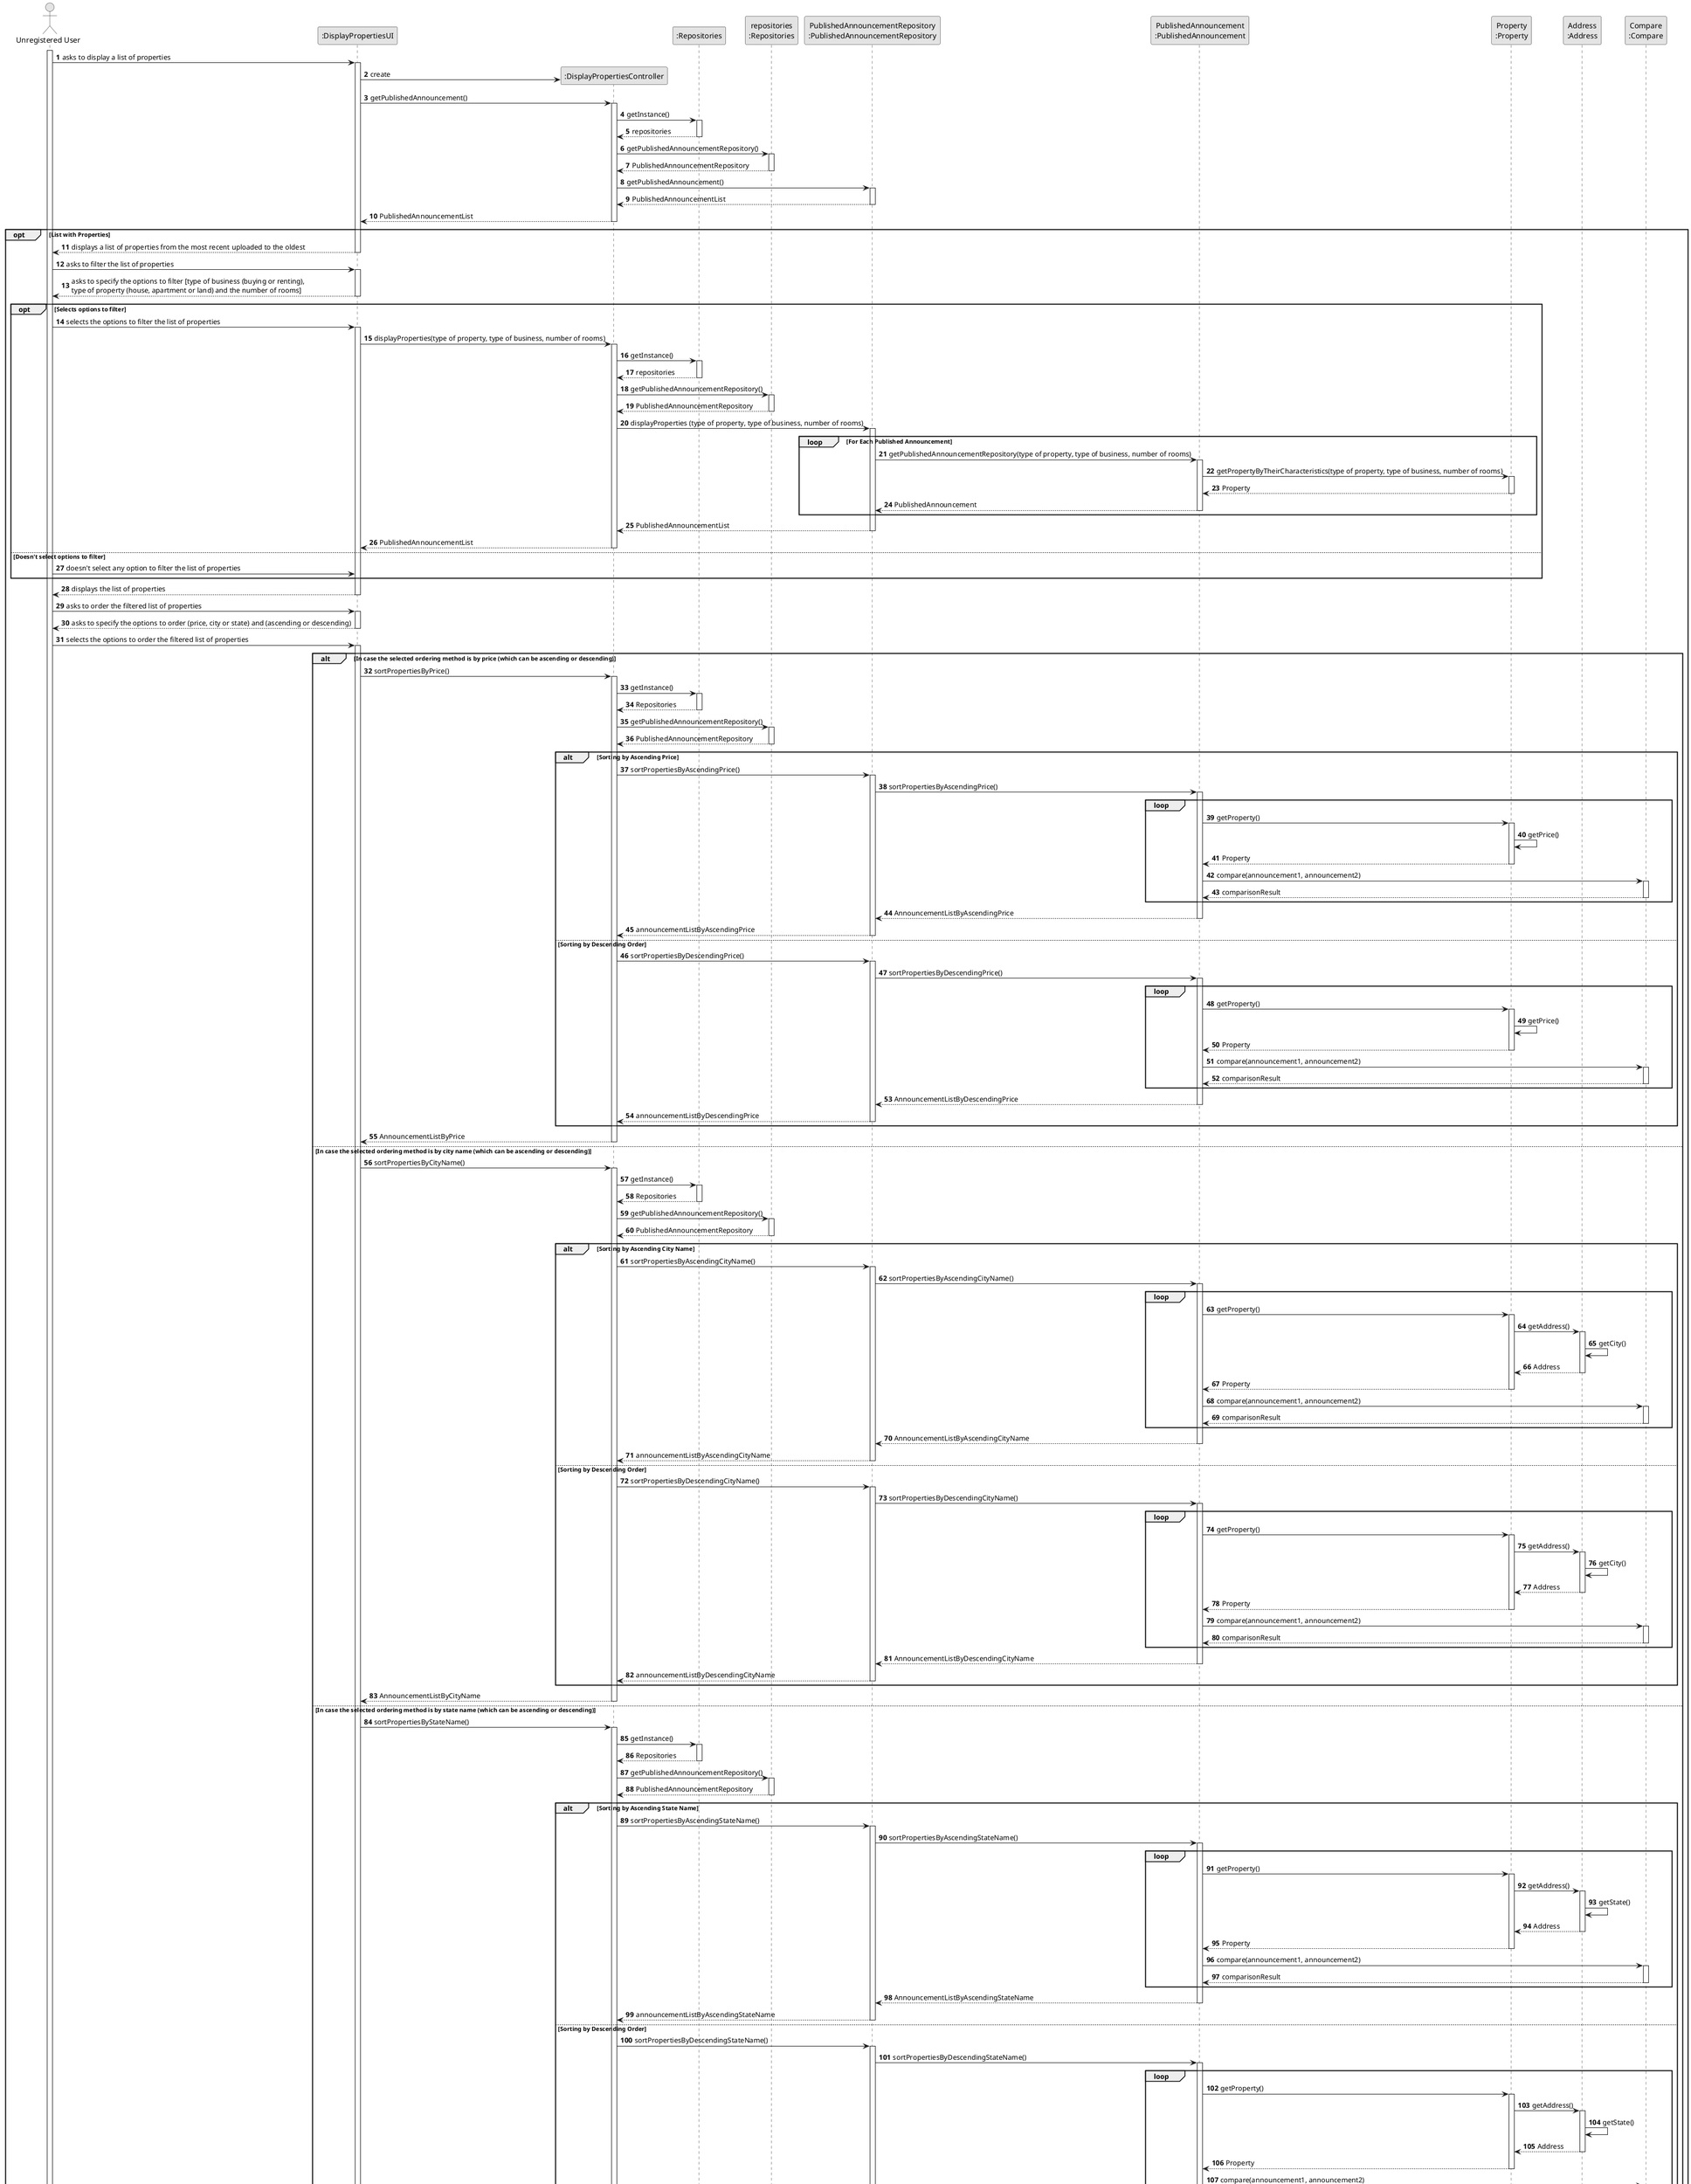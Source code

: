 @startuml
skinparam monochrome true
skinparam packageStyle rectangle
skinparam shadowing false

autonumber

'hide footbox
actor "Unregistered User" as User
participant ":DisplayPropertiesUI" as System
participant ":DisplayPropertiesController" as Controller
participant ":Repositories" as RepositorySingleton
participant "repositories\n:Repositories" as Repositories
participant "PublishedAnnouncementRepository\n:PublishedAnnouncementRepository" as PublishedAnnouncementRepository
participant "PublishedAnnouncement\n:PublishedAnnouncement" as PublishedAnnouncement
participant "Property\n:Property" as Property
participant "Address\n:Address" as Address
participant "Compare\n:Compare" as Compare

activate User

User -> System : asks to display a list of properties
activate System

System -> Controller** : create

System -> Controller : getPublishedAnnouncement()
activate Controller

Controller -> RepositorySingleton : getInstance()
activate RepositorySingleton

RepositorySingleton --> Controller: repositories
deactivate RepositorySingleton

Controller -> Repositories : getPublishedAnnouncementRepository()
activate Repositories

Repositories --> Controller: PublishedAnnouncementRepository
deactivate Repositories

Controller -> PublishedAnnouncementRepository : getPublishedAnnouncement()
activate PublishedAnnouncementRepository

PublishedAnnouncementRepository --> Controller : PublishedAnnouncementList
deactivate PublishedAnnouncementRepository

Controller --> System : PublishedAnnouncementList
deactivate Controller

opt List with Properties

    System --> User : displays a list of properties from the most recent uploaded to the oldest
    deactivate System

    User -> System : asks to filter the list of properties
    activate System

    System --> User : asks to specify the options to filter [type of business (buying or renting), \ntype of property (house, apartment or land) and the number of rooms]
    deactivate System

        opt Selects options to filter

            User -> System : selects the options to filter the list of properties
            activate System

            System -> Controller : displayProperties(type of property, type of business, number of rooms)
            activate Controller

            Controller -> RepositorySingleton : getInstance()
            activate RepositorySingleton

            RepositorySingleton --> Controller : repositories
            deactivate RepositorySingleton

            Controller -> Repositories : getPublishedAnnouncementRepository()
            activate Repositories

            Repositories --> Controller : PublishedAnnouncementRepository
            deactivate Repositories

            Controller -> PublishedAnnouncementRepository : displayProperties (type of property, type of business, number of rooms)
            activate PublishedAnnouncementRepository

                loop For Each Published Announcement

                PublishedAnnouncementRepository -> PublishedAnnouncement : getPublishedAnnouncementRepository(type of property, type of business, number of rooms)
                activate PublishedAnnouncement

                PublishedAnnouncement -> Property : getPropertyByTheirCharacteristics(type of property, type of business, number of rooms)
                activate Property

                Property --> PublishedAnnouncement : Property
                deactivate Property

                PublishedAnnouncement --> PublishedAnnouncementRepository : PublishedAnnouncement
                deactivate PublishedAnnouncement

                end

            PublishedAnnouncementRepository --> Controller : PublishedAnnouncementList
            deactivate PublishedAnnouncementRepository

            Controller --> System : PublishedAnnouncementList
            deactivate Controller

        else Doesn't select options to filter

            User -> System : doesn't select any option to filter the list of properties

        end

    System --> User : displays the list of properties
    deactivate System

    User -> System : asks to order the filtered list of properties
    activate System

    System --> User : asks to specify the options to order (price, city or state) and (ascending or descending)
    deactivate System

    User -> System : selects the options to order the filtered list of properties
    activate System

    alt In case the selected ordering method is by price (which can be ascending or descending)

        System -> Controller : sortPropertiesByPrice()
        activate Controller

        Controller -> RepositorySingleton : getInstance()
        activate RepositorySingleton

        RepositorySingleton --> Controller : Repositories
        deactivate RepositorySingleton

        Controller -> Repositories : getPublishedAnnouncementRepository()
        activate Repositories

        Repositories --> Controller : PublishedAnnouncementRepository
        deactivate Repositories

            alt Sorting by Ascending Price

                Controller -> PublishedAnnouncementRepository : sortPropertiesByAscendingPrice()
                activate PublishedAnnouncementRepository

                PublishedAnnouncementRepository -> PublishedAnnouncement : sortPropertiesByAscendingPrice()
                activate PublishedAnnouncement

                    loop

                    PublishedAnnouncement -> Property : getProperty()
                    activate Property

                    Property -> Property : getPrice()

                    Property --> PublishedAnnouncement : Property
                    deactivate Property

                    PublishedAnnouncement -> Compare : compare(announcement1, announcement2)
                    activate Compare

                    Compare --> PublishedAnnouncement : comparisonResult
                    deactivate Compare

                    end

                PublishedAnnouncement --> PublishedAnnouncementRepository : AnnouncementListByAscendingPrice
                deactivate PublishedAnnouncement

                PublishedAnnouncementRepository --> Controller : announcementListByAscendingPrice
                deactivate PublishedAnnouncementRepository

            else Sorting by Descending Order

                Controller -> PublishedAnnouncementRepository : sortPropertiesByDescendingPrice()
                activate PublishedAnnouncementRepository

                PublishedAnnouncementRepository -> PublishedAnnouncement : sortPropertiesByDescendingPrice()
                activate PublishedAnnouncement

                    loop

                    PublishedAnnouncement -> Property : getProperty()
                    activate Property

                    Property -> Property : getPrice()

                    Property --> PublishedAnnouncement : Property
                    deactivate Property

                    PublishedAnnouncement -> Compare : compare(announcement1, announcement2)
                    activate Compare

                    Compare --> PublishedAnnouncement : comparisonResult
                    deactivate Compare

                    end

                PublishedAnnouncement --> PublishedAnnouncementRepository : AnnouncementListByDescendingPrice
                deactivate PublishedAnnouncement

                PublishedAnnouncementRepository --> Controller : announcementListByDescendingPrice
                deactivate PublishedAnnouncementRepository

            end

        Controller --> System : AnnouncementListByPrice
        deactivate Controller

    else In case the selected ordering method is by city name (which can be ascending or descending)

        System -> Controller : sortPropertiesByCityName()
        activate Controller

        Controller -> RepositorySingleton : getInstance()
        activate RepositorySingleton

        RepositorySingleton --> Controller : Repositories
        deactivate RepositorySingleton

        Controller -> Repositories : getPublishedAnnouncementRepository()
        activate Repositories

        Repositories --> Controller : PublishedAnnouncementRepository
        deactivate Repositories

            alt Sorting by Ascending City Name

                Controller -> PublishedAnnouncementRepository : sortPropertiesByAscendingCityName()
                activate PublishedAnnouncementRepository

                PublishedAnnouncementRepository -> PublishedAnnouncement : sortPropertiesByAscendingCityName()
                activate PublishedAnnouncement

                    loop

                    PublishedAnnouncement -> Property : getProperty()
                    activate Property

                    Property -> Address : getAddress()
                    activate Address

                    Address -> Address : getCity()
                    'Address -> Address : getDistrict()
                    'Address -> Address : getState()

                    Address --> Property : Address
                    deactivate Address

                    Property --> PublishedAnnouncement : Property
                    deactivate Property

                    PublishedAnnouncement -> Compare : compare(announcement1, announcement2)
                    activate Compare

                    Compare --> PublishedAnnouncement : comparisonResult
                    deactivate Compare

                    end

                PublishedAnnouncement --> PublishedAnnouncementRepository : AnnouncementListByAscendingCityName
                deactivate PublishedAnnouncement

                PublishedAnnouncementRepository --> Controller : announcementListByAscendingCityName
                deactivate PublishedAnnouncementRepository

            else Sorting by Descending Order

                Controller -> PublishedAnnouncementRepository : sortPropertiesByDescendingCityName()
                activate PublishedAnnouncementRepository

                PublishedAnnouncementRepository -> PublishedAnnouncement : sortPropertiesByDescendingCityName()
                activate PublishedAnnouncement

                    loop

                    PublishedAnnouncement -> Property : getProperty()
                    activate Property

                    Property -> Address : getAddress()
                    activate Address

                    Address -> Address : getCity()
                    'Address -> Address : getDistrict()
                    'Address -> Address : getState()

                    Address --> Property : Address
                    deactivate Address

                    Property --> PublishedAnnouncement : Property
                    deactivate Property

                    PublishedAnnouncement -> Compare : compare(announcement1, announcement2)
                    activate Compare

                    Compare --> PublishedAnnouncement : comparisonResult
                    deactivate Compare

                    end

                PublishedAnnouncement --> PublishedAnnouncementRepository : AnnouncementListByDescendingCityName
                deactivate PublishedAnnouncement

                PublishedAnnouncementRepository --> Controller : announcementListByDescendingCityName
                deactivate PublishedAnnouncementRepository

            end

        Controller --> System : AnnouncementListByCityName
        deactivate Controller

    else In case the selected ordering method is by state name (which can be ascending or descending)

        System -> Controller : sortPropertiesByStateName()
        activate Controller

        Controller -> RepositorySingleton : getInstance()
        activate RepositorySingleton

        RepositorySingleton --> Controller : Repositories
        deactivate RepositorySingleton

        Controller -> Repositories : getPublishedAnnouncementRepository()
        activate Repositories

        Repositories --> Controller : PublishedAnnouncementRepository
        deactivate Repositories

            alt Sorting by Ascending State Name

                Controller -> PublishedAnnouncementRepository : sortPropertiesByAscendingStateName()
                activate PublishedAnnouncementRepository

                PublishedAnnouncementRepository -> PublishedAnnouncement : sortPropertiesByAscendingStateName()
                activate PublishedAnnouncement

                    loop

                    PublishedAnnouncement -> Property : getProperty()
                    activate Property

                    Property -> Address : getAddress()
                    activate Address

                    Address -> Address : getState()

                    Address --> Property : Address
                    deactivate Address

                    Property --> PublishedAnnouncement : Property
                    deactivate Property

                    PublishedAnnouncement -> Compare : compare(announcement1, announcement2)
                    activate Compare

                    Compare --> PublishedAnnouncement : comparisonResult
                    deactivate Compare

                    end

                PublishedAnnouncement --> PublishedAnnouncementRepository : AnnouncementListByAscendingStateName
                deactivate PublishedAnnouncement

                PublishedAnnouncementRepository --> Controller : announcementListByAscendingStateName
                deactivate PublishedAnnouncementRepository

            else Sorting by Descending Order

                Controller -> PublishedAnnouncementRepository : sortPropertiesByDescendingStateName()
                activate PublishedAnnouncementRepository

                PublishedAnnouncementRepository -> PublishedAnnouncement : sortPropertiesByDescendingStateName()
                activate PublishedAnnouncement

                    loop

                    PublishedAnnouncement -> Property : getProperty()
                    activate Property

                    Property -> Address : getAddress()
                    activate Address

                    Address -> Address : getState()

                    Address --> Property : Address
                    deactivate Address

                    Property --> PublishedAnnouncement : Property
                    deactivate Property

                    PublishedAnnouncement -> Compare : compare(announcement1, announcement2)
                    activate Compare

                    Compare --> PublishedAnnouncement : comparisonResult
                    deactivate Compare

                    end

                PublishedAnnouncement --> PublishedAnnouncementRepository : AnnouncementListByDescendingStateName
                deactivate PublishedAnnouncement

                PublishedAnnouncementRepository --> Controller : announcementListByDescendingStateName
                deactivate PublishedAnnouncementRepository

            end

        Controller --> System : AnnouncementListByStateName
        deactivate Controller


    end

    System --> User : display the filtered list of properties with the ordering method selected
    deactivate System

else List without Properties

    System --> User : displays a empty list of properties
    deactivate System

end

@enduml